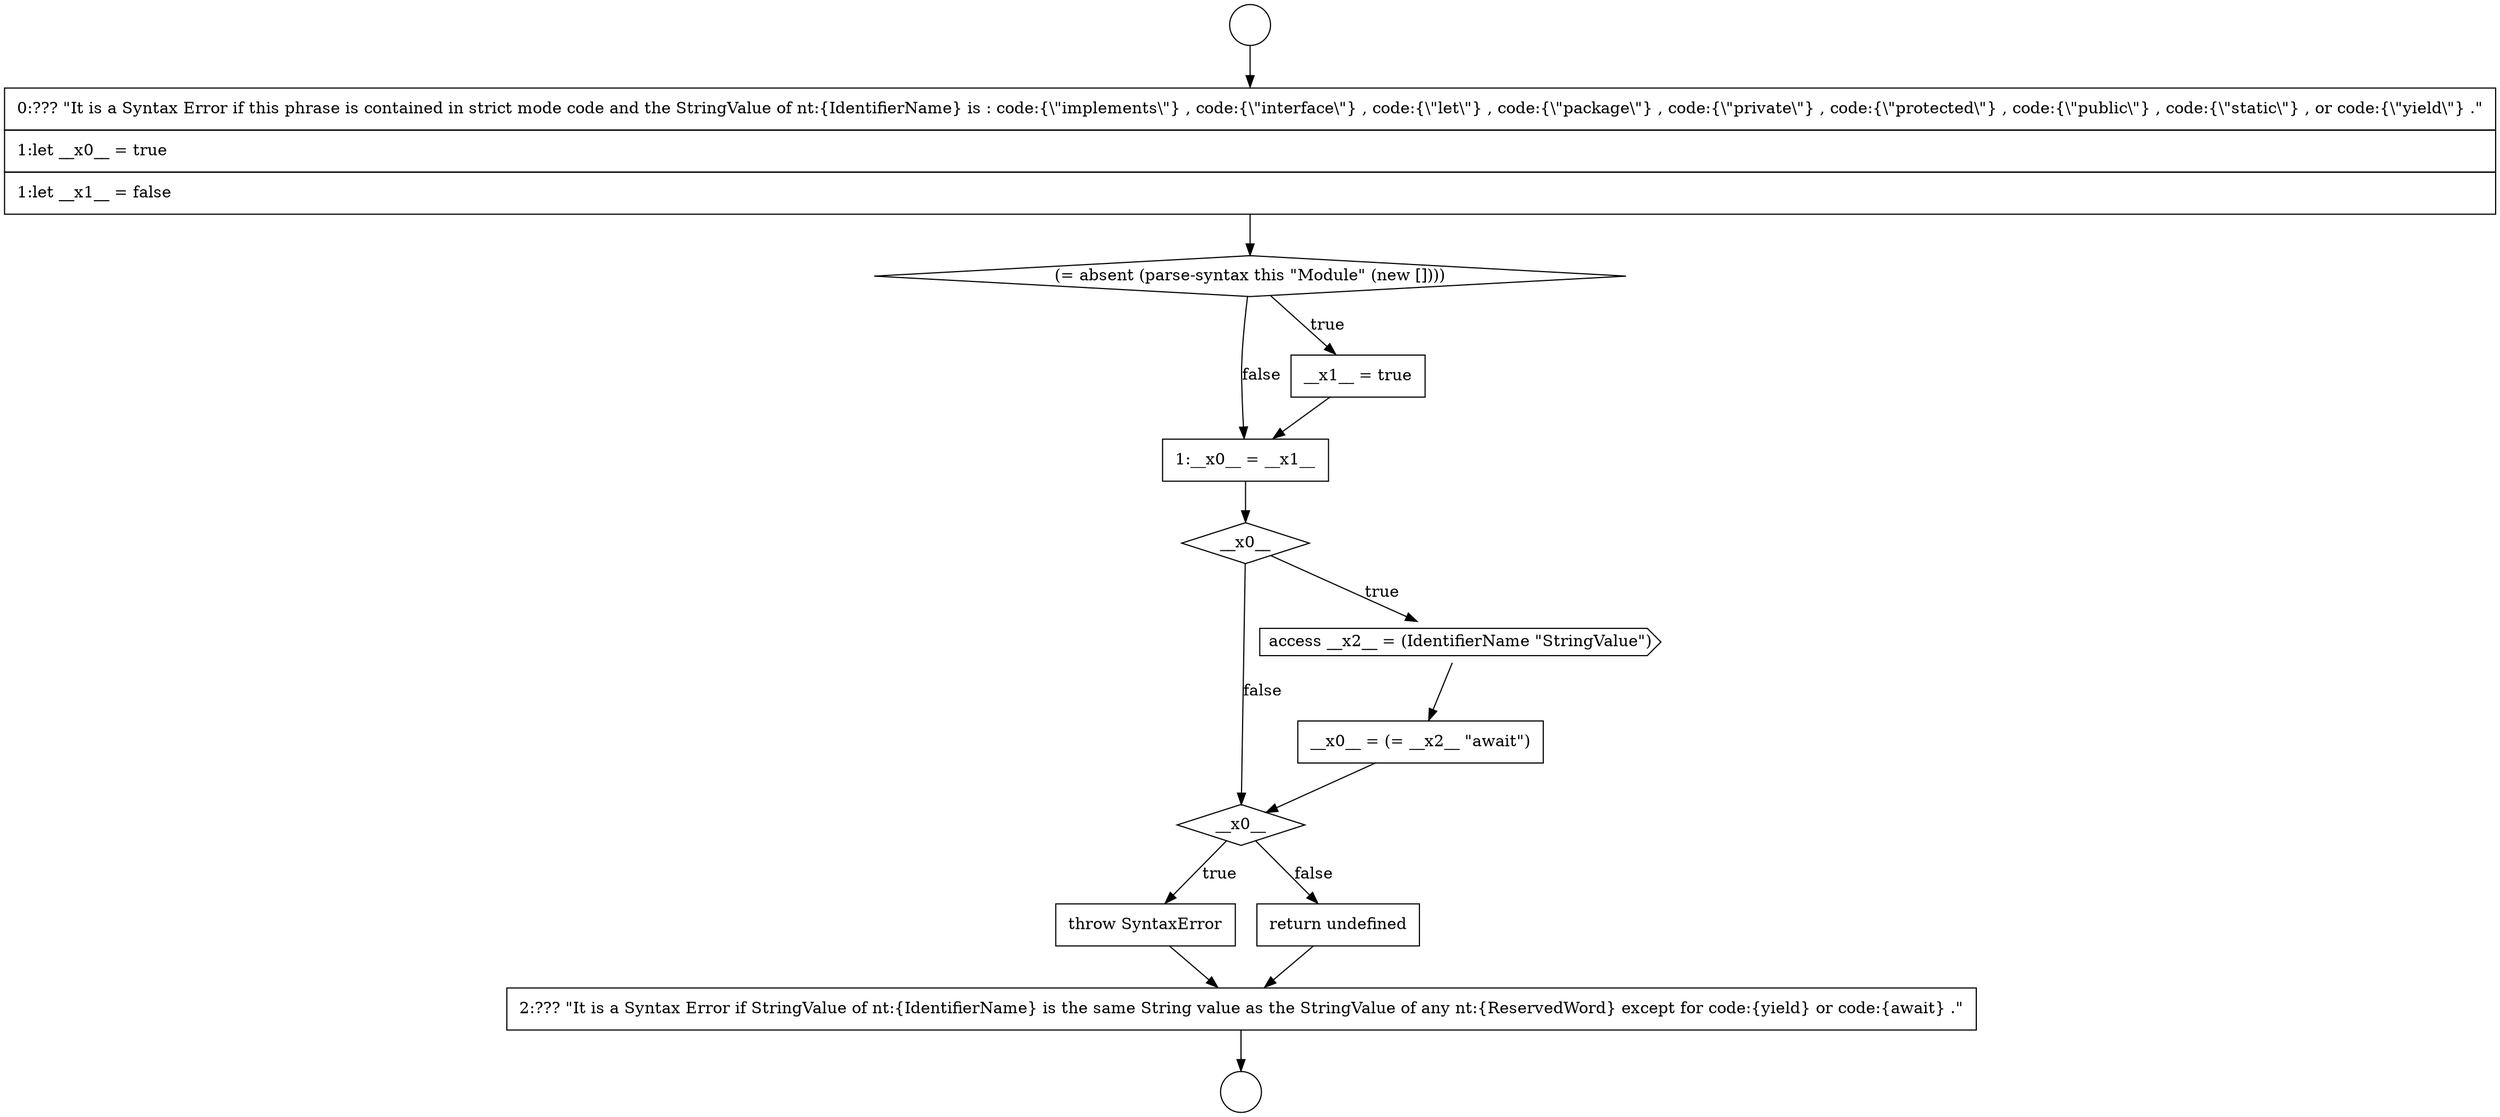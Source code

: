 digraph {
  node18180 [shape=none, margin=0, label=<<font color="black">
    <table border="0" cellborder="1" cellspacing="0" cellpadding="10">
      <tr><td align="left">0:??? &quot;It is a Syntax Error if this phrase is contained in strict mode code and the StringValue of nt:{IdentifierName} is : code:{\&quot;implements\&quot;} , code:{\&quot;interface\&quot;} , code:{\&quot;let\&quot;} , code:{\&quot;package\&quot;} , code:{\&quot;private\&quot;} , code:{\&quot;protected\&quot;} , code:{\&quot;public\&quot;} , code:{\&quot;static\&quot;} , or code:{\&quot;yield\&quot;} .&quot;</td></tr>
      <tr><td align="left">1:let __x0__ = true</td></tr>
      <tr><td align="left">1:let __x1__ = false</td></tr>
    </table>
  </font>> color="black" fillcolor="white" style=filled]
  node18187 [shape=diamond, label=<<font color="black">__x0__</font>> color="black" fillcolor="white" style=filled]
  node18190 [shape=none, margin=0, label=<<font color="black">
    <table border="0" cellborder="1" cellspacing="0" cellpadding="10">
      <tr><td align="left">2:??? &quot;It is a Syntax Error if StringValue of nt:{IdentifierName} is the same String value as the StringValue of any nt:{ReservedWord} except for code:{yield} or code:{await} .&quot;</td></tr>
    </table>
  </font>> color="black" fillcolor="white" style=filled]
  node18183 [shape=none, margin=0, label=<<font color="black">
    <table border="0" cellborder="1" cellspacing="0" cellpadding="10">
      <tr><td align="left">1:__x0__ = __x1__</td></tr>
    </table>
  </font>> color="black" fillcolor="white" style=filled]
  node18188 [shape=none, margin=0, label=<<font color="black">
    <table border="0" cellborder="1" cellspacing="0" cellpadding="10">
      <tr><td align="left">throw SyntaxError</td></tr>
    </table>
  </font>> color="black" fillcolor="white" style=filled]
  node18182 [shape=none, margin=0, label=<<font color="black">
    <table border="0" cellborder="1" cellspacing="0" cellpadding="10">
      <tr><td align="left">__x1__ = true</td></tr>
    </table>
  </font>> color="black" fillcolor="white" style=filled]
  node18189 [shape=none, margin=0, label=<<font color="black">
    <table border="0" cellborder="1" cellspacing="0" cellpadding="10">
      <tr><td align="left">return undefined</td></tr>
    </table>
  </font>> color="black" fillcolor="white" style=filled]
  node18185 [shape=cds, label=<<font color="black">access __x2__ = (IdentifierName &quot;StringValue&quot;)</font>> color="black" fillcolor="white" style=filled]
  node18179 [shape=circle label=" " color="black" fillcolor="white" style=filled]
  node18178 [shape=circle label=" " color="black" fillcolor="white" style=filled]
  node18184 [shape=diamond, label=<<font color="black">__x0__</font>> color="black" fillcolor="white" style=filled]
  node18186 [shape=none, margin=0, label=<<font color="black">
    <table border="0" cellborder="1" cellspacing="0" cellpadding="10">
      <tr><td align="left">__x0__ = (= __x2__ &quot;await&quot;)</td></tr>
    </table>
  </font>> color="black" fillcolor="white" style=filled]
  node18181 [shape=diamond, label=<<font color="black">(= absent (parse-syntax this &quot;Module&quot; (new [])))</font>> color="black" fillcolor="white" style=filled]
  node18187 -> node18188 [label=<<font color="black">true</font>> color="black"]
  node18187 -> node18189 [label=<<font color="black">false</font>> color="black"]
  node18182 -> node18183 [ color="black"]
  node18178 -> node18180 [ color="black"]
  node18186 -> node18187 [ color="black"]
  node18183 -> node18184 [ color="black"]
  node18181 -> node18182 [label=<<font color="black">true</font>> color="black"]
  node18181 -> node18183 [label=<<font color="black">false</font>> color="black"]
  node18189 -> node18190 [ color="black"]
  node18180 -> node18181 [ color="black"]
  node18190 -> node18179 [ color="black"]
  node18188 -> node18190 [ color="black"]
  node18185 -> node18186 [ color="black"]
  node18184 -> node18185 [label=<<font color="black">true</font>> color="black"]
  node18184 -> node18187 [label=<<font color="black">false</font>> color="black"]
}
